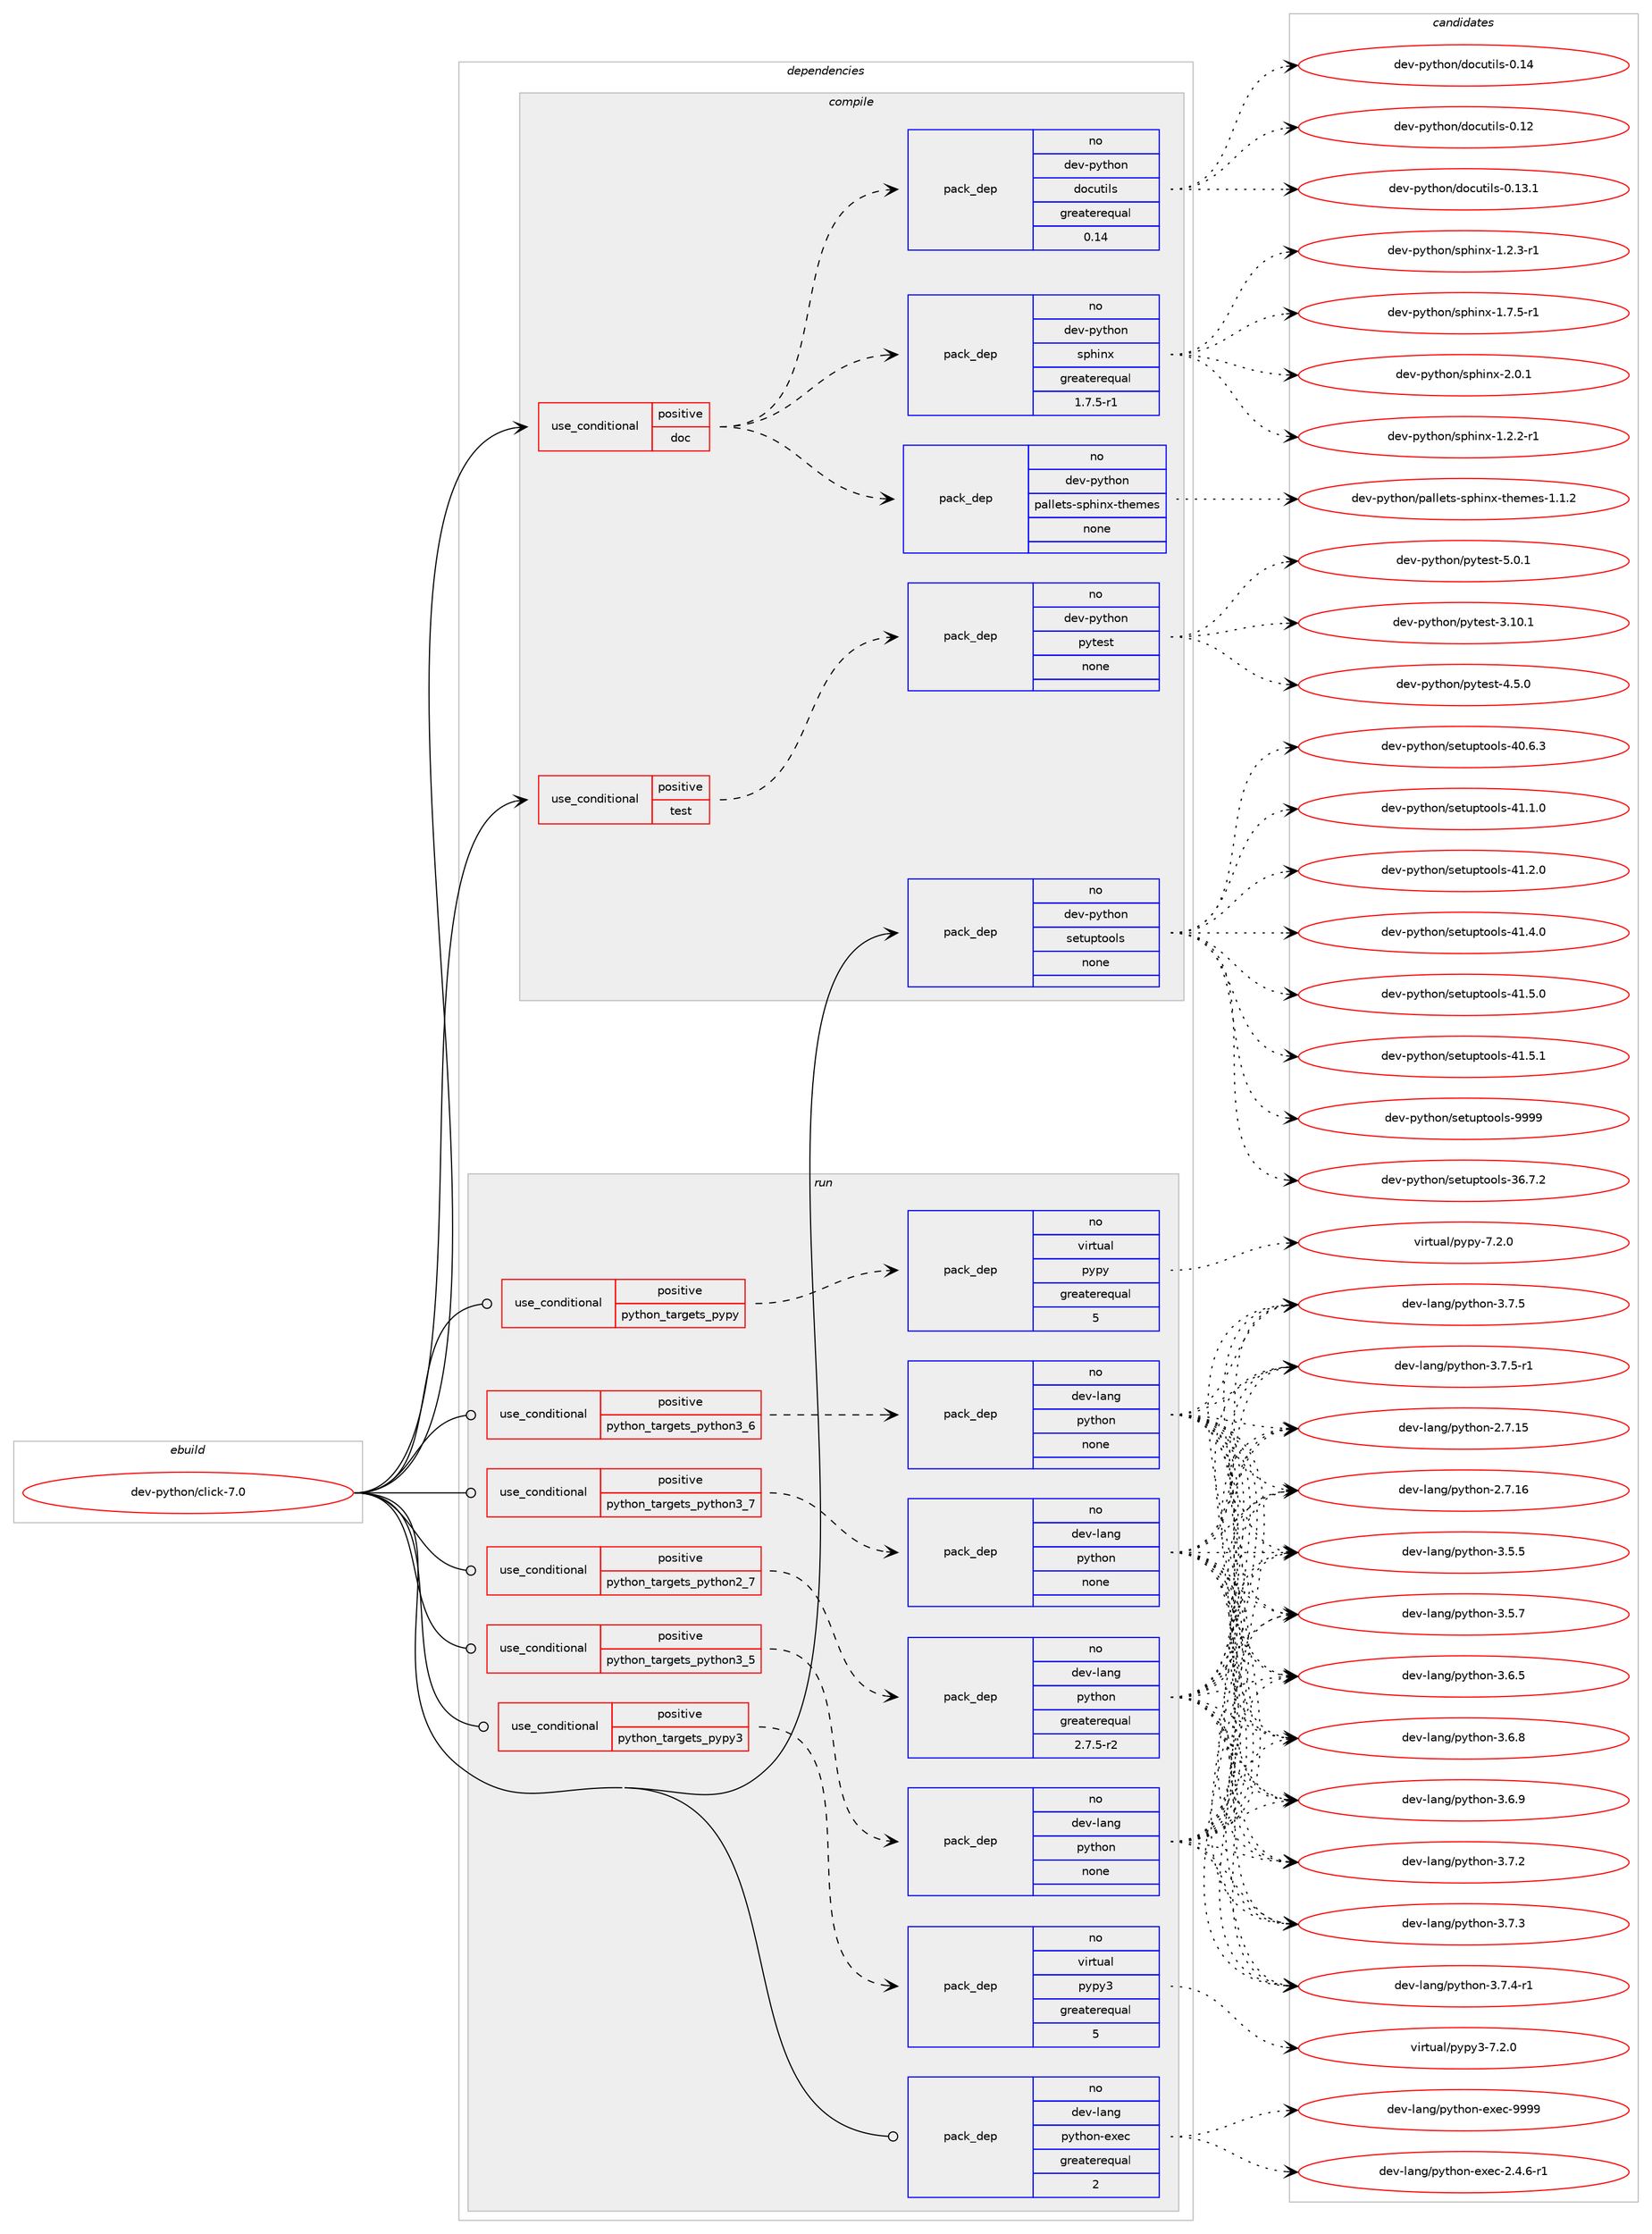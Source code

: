 digraph prolog {

# *************
# Graph options
# *************

newrank=true;
concentrate=true;
compound=true;
graph [rankdir=LR,fontname=Helvetica,fontsize=10,ranksep=1.5];#, ranksep=2.5, nodesep=0.2];
edge  [arrowhead=vee];
node  [fontname=Helvetica,fontsize=10];

# **********
# The ebuild
# **********

subgraph cluster_leftcol {
color=gray;
rank=same;
label=<<i>ebuild</i>>;
id [label="dev-python/click-7.0", color=red, width=4, href="../dev-python/click-7.0.svg"];
}

# ****************
# The dependencies
# ****************

subgraph cluster_midcol {
color=gray;
label=<<i>dependencies</i>>;
subgraph cluster_compile {
fillcolor="#eeeeee";
style=filled;
label=<<i>compile</i>>;
subgraph cond137593 {
dependency599109 [label=<<TABLE BORDER="0" CELLBORDER="1" CELLSPACING="0" CELLPADDING="4"><TR><TD ROWSPAN="3" CELLPADDING="10">use_conditional</TD></TR><TR><TD>positive</TD></TR><TR><TD>doc</TD></TR></TABLE>>, shape=none, color=red];
subgraph pack449737 {
dependency599110 [label=<<TABLE BORDER="0" CELLBORDER="1" CELLSPACING="0" CELLPADDING="4" WIDTH="220"><TR><TD ROWSPAN="6" CELLPADDING="30">pack_dep</TD></TR><TR><TD WIDTH="110">no</TD></TR><TR><TD>dev-python</TD></TR><TR><TD>docutils</TD></TR><TR><TD>greaterequal</TD></TR><TR><TD>0.14</TD></TR></TABLE>>, shape=none, color=blue];
}
dependency599109:e -> dependency599110:w [weight=20,style="dashed",arrowhead="vee"];
subgraph pack449738 {
dependency599111 [label=<<TABLE BORDER="0" CELLBORDER="1" CELLSPACING="0" CELLPADDING="4" WIDTH="220"><TR><TD ROWSPAN="6" CELLPADDING="30">pack_dep</TD></TR><TR><TD WIDTH="110">no</TD></TR><TR><TD>dev-python</TD></TR><TR><TD>pallets-sphinx-themes</TD></TR><TR><TD>none</TD></TR><TR><TD></TD></TR></TABLE>>, shape=none, color=blue];
}
dependency599109:e -> dependency599111:w [weight=20,style="dashed",arrowhead="vee"];
subgraph pack449739 {
dependency599112 [label=<<TABLE BORDER="0" CELLBORDER="1" CELLSPACING="0" CELLPADDING="4" WIDTH="220"><TR><TD ROWSPAN="6" CELLPADDING="30">pack_dep</TD></TR><TR><TD WIDTH="110">no</TD></TR><TR><TD>dev-python</TD></TR><TR><TD>sphinx</TD></TR><TR><TD>greaterequal</TD></TR><TR><TD>1.7.5-r1</TD></TR></TABLE>>, shape=none, color=blue];
}
dependency599109:e -> dependency599112:w [weight=20,style="dashed",arrowhead="vee"];
}
id:e -> dependency599109:w [weight=20,style="solid",arrowhead="vee"];
subgraph cond137594 {
dependency599113 [label=<<TABLE BORDER="0" CELLBORDER="1" CELLSPACING="0" CELLPADDING="4"><TR><TD ROWSPAN="3" CELLPADDING="10">use_conditional</TD></TR><TR><TD>positive</TD></TR><TR><TD>test</TD></TR></TABLE>>, shape=none, color=red];
subgraph pack449740 {
dependency599114 [label=<<TABLE BORDER="0" CELLBORDER="1" CELLSPACING="0" CELLPADDING="4" WIDTH="220"><TR><TD ROWSPAN="6" CELLPADDING="30">pack_dep</TD></TR><TR><TD WIDTH="110">no</TD></TR><TR><TD>dev-python</TD></TR><TR><TD>pytest</TD></TR><TR><TD>none</TD></TR><TR><TD></TD></TR></TABLE>>, shape=none, color=blue];
}
dependency599113:e -> dependency599114:w [weight=20,style="dashed",arrowhead="vee"];
}
id:e -> dependency599113:w [weight=20,style="solid",arrowhead="vee"];
subgraph pack449741 {
dependency599115 [label=<<TABLE BORDER="0" CELLBORDER="1" CELLSPACING="0" CELLPADDING="4" WIDTH="220"><TR><TD ROWSPAN="6" CELLPADDING="30">pack_dep</TD></TR><TR><TD WIDTH="110">no</TD></TR><TR><TD>dev-python</TD></TR><TR><TD>setuptools</TD></TR><TR><TD>none</TD></TR><TR><TD></TD></TR></TABLE>>, shape=none, color=blue];
}
id:e -> dependency599115:w [weight=20,style="solid",arrowhead="vee"];
}
subgraph cluster_compileandrun {
fillcolor="#eeeeee";
style=filled;
label=<<i>compile and run</i>>;
}
subgraph cluster_run {
fillcolor="#eeeeee";
style=filled;
label=<<i>run</i>>;
subgraph cond137595 {
dependency599116 [label=<<TABLE BORDER="0" CELLBORDER="1" CELLSPACING="0" CELLPADDING="4"><TR><TD ROWSPAN="3" CELLPADDING="10">use_conditional</TD></TR><TR><TD>positive</TD></TR><TR><TD>python_targets_pypy</TD></TR></TABLE>>, shape=none, color=red];
subgraph pack449742 {
dependency599117 [label=<<TABLE BORDER="0" CELLBORDER="1" CELLSPACING="0" CELLPADDING="4" WIDTH="220"><TR><TD ROWSPAN="6" CELLPADDING="30">pack_dep</TD></TR><TR><TD WIDTH="110">no</TD></TR><TR><TD>virtual</TD></TR><TR><TD>pypy</TD></TR><TR><TD>greaterequal</TD></TR><TR><TD>5</TD></TR></TABLE>>, shape=none, color=blue];
}
dependency599116:e -> dependency599117:w [weight=20,style="dashed",arrowhead="vee"];
}
id:e -> dependency599116:w [weight=20,style="solid",arrowhead="odot"];
subgraph cond137596 {
dependency599118 [label=<<TABLE BORDER="0" CELLBORDER="1" CELLSPACING="0" CELLPADDING="4"><TR><TD ROWSPAN="3" CELLPADDING="10">use_conditional</TD></TR><TR><TD>positive</TD></TR><TR><TD>python_targets_pypy3</TD></TR></TABLE>>, shape=none, color=red];
subgraph pack449743 {
dependency599119 [label=<<TABLE BORDER="0" CELLBORDER="1" CELLSPACING="0" CELLPADDING="4" WIDTH="220"><TR><TD ROWSPAN="6" CELLPADDING="30">pack_dep</TD></TR><TR><TD WIDTH="110">no</TD></TR><TR><TD>virtual</TD></TR><TR><TD>pypy3</TD></TR><TR><TD>greaterequal</TD></TR><TR><TD>5</TD></TR></TABLE>>, shape=none, color=blue];
}
dependency599118:e -> dependency599119:w [weight=20,style="dashed",arrowhead="vee"];
}
id:e -> dependency599118:w [weight=20,style="solid",arrowhead="odot"];
subgraph cond137597 {
dependency599120 [label=<<TABLE BORDER="0" CELLBORDER="1" CELLSPACING="0" CELLPADDING="4"><TR><TD ROWSPAN="3" CELLPADDING="10">use_conditional</TD></TR><TR><TD>positive</TD></TR><TR><TD>python_targets_python2_7</TD></TR></TABLE>>, shape=none, color=red];
subgraph pack449744 {
dependency599121 [label=<<TABLE BORDER="0" CELLBORDER="1" CELLSPACING="0" CELLPADDING="4" WIDTH="220"><TR><TD ROWSPAN="6" CELLPADDING="30">pack_dep</TD></TR><TR><TD WIDTH="110">no</TD></TR><TR><TD>dev-lang</TD></TR><TR><TD>python</TD></TR><TR><TD>greaterequal</TD></TR><TR><TD>2.7.5-r2</TD></TR></TABLE>>, shape=none, color=blue];
}
dependency599120:e -> dependency599121:w [weight=20,style="dashed",arrowhead="vee"];
}
id:e -> dependency599120:w [weight=20,style="solid",arrowhead="odot"];
subgraph cond137598 {
dependency599122 [label=<<TABLE BORDER="0" CELLBORDER="1" CELLSPACING="0" CELLPADDING="4"><TR><TD ROWSPAN="3" CELLPADDING="10">use_conditional</TD></TR><TR><TD>positive</TD></TR><TR><TD>python_targets_python3_5</TD></TR></TABLE>>, shape=none, color=red];
subgraph pack449745 {
dependency599123 [label=<<TABLE BORDER="0" CELLBORDER="1" CELLSPACING="0" CELLPADDING="4" WIDTH="220"><TR><TD ROWSPAN="6" CELLPADDING="30">pack_dep</TD></TR><TR><TD WIDTH="110">no</TD></TR><TR><TD>dev-lang</TD></TR><TR><TD>python</TD></TR><TR><TD>none</TD></TR><TR><TD></TD></TR></TABLE>>, shape=none, color=blue];
}
dependency599122:e -> dependency599123:w [weight=20,style="dashed",arrowhead="vee"];
}
id:e -> dependency599122:w [weight=20,style="solid",arrowhead="odot"];
subgraph cond137599 {
dependency599124 [label=<<TABLE BORDER="0" CELLBORDER="1" CELLSPACING="0" CELLPADDING="4"><TR><TD ROWSPAN="3" CELLPADDING="10">use_conditional</TD></TR><TR><TD>positive</TD></TR><TR><TD>python_targets_python3_6</TD></TR></TABLE>>, shape=none, color=red];
subgraph pack449746 {
dependency599125 [label=<<TABLE BORDER="0" CELLBORDER="1" CELLSPACING="0" CELLPADDING="4" WIDTH="220"><TR><TD ROWSPAN="6" CELLPADDING="30">pack_dep</TD></TR><TR><TD WIDTH="110">no</TD></TR><TR><TD>dev-lang</TD></TR><TR><TD>python</TD></TR><TR><TD>none</TD></TR><TR><TD></TD></TR></TABLE>>, shape=none, color=blue];
}
dependency599124:e -> dependency599125:w [weight=20,style="dashed",arrowhead="vee"];
}
id:e -> dependency599124:w [weight=20,style="solid",arrowhead="odot"];
subgraph cond137600 {
dependency599126 [label=<<TABLE BORDER="0" CELLBORDER="1" CELLSPACING="0" CELLPADDING="4"><TR><TD ROWSPAN="3" CELLPADDING="10">use_conditional</TD></TR><TR><TD>positive</TD></TR><TR><TD>python_targets_python3_7</TD></TR></TABLE>>, shape=none, color=red];
subgraph pack449747 {
dependency599127 [label=<<TABLE BORDER="0" CELLBORDER="1" CELLSPACING="0" CELLPADDING="4" WIDTH="220"><TR><TD ROWSPAN="6" CELLPADDING="30">pack_dep</TD></TR><TR><TD WIDTH="110">no</TD></TR><TR><TD>dev-lang</TD></TR><TR><TD>python</TD></TR><TR><TD>none</TD></TR><TR><TD></TD></TR></TABLE>>, shape=none, color=blue];
}
dependency599126:e -> dependency599127:w [weight=20,style="dashed",arrowhead="vee"];
}
id:e -> dependency599126:w [weight=20,style="solid",arrowhead="odot"];
subgraph pack449748 {
dependency599128 [label=<<TABLE BORDER="0" CELLBORDER="1" CELLSPACING="0" CELLPADDING="4" WIDTH="220"><TR><TD ROWSPAN="6" CELLPADDING="30">pack_dep</TD></TR><TR><TD WIDTH="110">no</TD></TR><TR><TD>dev-lang</TD></TR><TR><TD>python-exec</TD></TR><TR><TD>greaterequal</TD></TR><TR><TD>2</TD></TR></TABLE>>, shape=none, color=blue];
}
id:e -> dependency599128:w [weight=20,style="solid",arrowhead="odot"];
}
}

# **************
# The candidates
# **************

subgraph cluster_choices {
rank=same;
color=gray;
label=<<i>candidates</i>>;

subgraph choice449737 {
color=black;
nodesep=1;
choice1001011184511212111610411111047100111991171161051081154548464950 [label="dev-python/docutils-0.12", color=red, width=4,href="../dev-python/docutils-0.12.svg"];
choice10010111845112121116104111110471001119911711610510811545484649514649 [label="dev-python/docutils-0.13.1", color=red, width=4,href="../dev-python/docutils-0.13.1.svg"];
choice1001011184511212111610411111047100111991171161051081154548464952 [label="dev-python/docutils-0.14", color=red, width=4,href="../dev-python/docutils-0.14.svg"];
dependency599110:e -> choice1001011184511212111610411111047100111991171161051081154548464950:w [style=dotted,weight="100"];
dependency599110:e -> choice10010111845112121116104111110471001119911711610510811545484649514649:w [style=dotted,weight="100"];
dependency599110:e -> choice1001011184511212111610411111047100111991171161051081154548464952:w [style=dotted,weight="100"];
}
subgraph choice449738 {
color=black;
nodesep=1;
choice1001011184511212111610411111047112971081081011161154511511210410511012045116104101109101115454946494650 [label="dev-python/pallets-sphinx-themes-1.1.2", color=red, width=4,href="../dev-python/pallets-sphinx-themes-1.1.2.svg"];
dependency599111:e -> choice1001011184511212111610411111047112971081081011161154511511210410511012045116104101109101115454946494650:w [style=dotted,weight="100"];
}
subgraph choice449739 {
color=black;
nodesep=1;
choice10010111845112121116104111110471151121041051101204549465046504511449 [label="dev-python/sphinx-1.2.2-r1", color=red, width=4,href="../dev-python/sphinx-1.2.2-r1.svg"];
choice10010111845112121116104111110471151121041051101204549465046514511449 [label="dev-python/sphinx-1.2.3-r1", color=red, width=4,href="../dev-python/sphinx-1.2.3-r1.svg"];
choice10010111845112121116104111110471151121041051101204549465546534511449 [label="dev-python/sphinx-1.7.5-r1", color=red, width=4,href="../dev-python/sphinx-1.7.5-r1.svg"];
choice1001011184511212111610411111047115112104105110120455046484649 [label="dev-python/sphinx-2.0.1", color=red, width=4,href="../dev-python/sphinx-2.0.1.svg"];
dependency599112:e -> choice10010111845112121116104111110471151121041051101204549465046504511449:w [style=dotted,weight="100"];
dependency599112:e -> choice10010111845112121116104111110471151121041051101204549465046514511449:w [style=dotted,weight="100"];
dependency599112:e -> choice10010111845112121116104111110471151121041051101204549465546534511449:w [style=dotted,weight="100"];
dependency599112:e -> choice1001011184511212111610411111047115112104105110120455046484649:w [style=dotted,weight="100"];
}
subgraph choice449740 {
color=black;
nodesep=1;
choice100101118451121211161041111104711212111610111511645514649484649 [label="dev-python/pytest-3.10.1", color=red, width=4,href="../dev-python/pytest-3.10.1.svg"];
choice1001011184511212111610411111047112121116101115116455246534648 [label="dev-python/pytest-4.5.0", color=red, width=4,href="../dev-python/pytest-4.5.0.svg"];
choice1001011184511212111610411111047112121116101115116455346484649 [label="dev-python/pytest-5.0.1", color=red, width=4,href="../dev-python/pytest-5.0.1.svg"];
dependency599114:e -> choice100101118451121211161041111104711212111610111511645514649484649:w [style=dotted,weight="100"];
dependency599114:e -> choice1001011184511212111610411111047112121116101115116455246534648:w [style=dotted,weight="100"];
dependency599114:e -> choice1001011184511212111610411111047112121116101115116455346484649:w [style=dotted,weight="100"];
}
subgraph choice449741 {
color=black;
nodesep=1;
choice100101118451121211161041111104711510111611711211611111110811545515446554650 [label="dev-python/setuptools-36.7.2", color=red, width=4,href="../dev-python/setuptools-36.7.2.svg"];
choice100101118451121211161041111104711510111611711211611111110811545524846544651 [label="dev-python/setuptools-40.6.3", color=red, width=4,href="../dev-python/setuptools-40.6.3.svg"];
choice100101118451121211161041111104711510111611711211611111110811545524946494648 [label="dev-python/setuptools-41.1.0", color=red, width=4,href="../dev-python/setuptools-41.1.0.svg"];
choice100101118451121211161041111104711510111611711211611111110811545524946504648 [label="dev-python/setuptools-41.2.0", color=red, width=4,href="../dev-python/setuptools-41.2.0.svg"];
choice100101118451121211161041111104711510111611711211611111110811545524946524648 [label="dev-python/setuptools-41.4.0", color=red, width=4,href="../dev-python/setuptools-41.4.0.svg"];
choice100101118451121211161041111104711510111611711211611111110811545524946534648 [label="dev-python/setuptools-41.5.0", color=red, width=4,href="../dev-python/setuptools-41.5.0.svg"];
choice100101118451121211161041111104711510111611711211611111110811545524946534649 [label="dev-python/setuptools-41.5.1", color=red, width=4,href="../dev-python/setuptools-41.5.1.svg"];
choice10010111845112121116104111110471151011161171121161111111081154557575757 [label="dev-python/setuptools-9999", color=red, width=4,href="../dev-python/setuptools-9999.svg"];
dependency599115:e -> choice100101118451121211161041111104711510111611711211611111110811545515446554650:w [style=dotted,weight="100"];
dependency599115:e -> choice100101118451121211161041111104711510111611711211611111110811545524846544651:w [style=dotted,weight="100"];
dependency599115:e -> choice100101118451121211161041111104711510111611711211611111110811545524946494648:w [style=dotted,weight="100"];
dependency599115:e -> choice100101118451121211161041111104711510111611711211611111110811545524946504648:w [style=dotted,weight="100"];
dependency599115:e -> choice100101118451121211161041111104711510111611711211611111110811545524946524648:w [style=dotted,weight="100"];
dependency599115:e -> choice100101118451121211161041111104711510111611711211611111110811545524946534648:w [style=dotted,weight="100"];
dependency599115:e -> choice100101118451121211161041111104711510111611711211611111110811545524946534649:w [style=dotted,weight="100"];
dependency599115:e -> choice10010111845112121116104111110471151011161171121161111111081154557575757:w [style=dotted,weight="100"];
}
subgraph choice449742 {
color=black;
nodesep=1;
choice1181051141161179710847112121112121455546504648 [label="virtual/pypy-7.2.0", color=red, width=4,href="../virtual/pypy-7.2.0.svg"];
dependency599117:e -> choice1181051141161179710847112121112121455546504648:w [style=dotted,weight="100"];
}
subgraph choice449743 {
color=black;
nodesep=1;
choice118105114116117971084711212111212151455546504648 [label="virtual/pypy3-7.2.0", color=red, width=4,href="../virtual/pypy3-7.2.0.svg"];
dependency599119:e -> choice118105114116117971084711212111212151455546504648:w [style=dotted,weight="100"];
}
subgraph choice449744 {
color=black;
nodesep=1;
choice10010111845108971101034711212111610411111045504655464953 [label="dev-lang/python-2.7.15", color=red, width=4,href="../dev-lang/python-2.7.15.svg"];
choice10010111845108971101034711212111610411111045504655464954 [label="dev-lang/python-2.7.16", color=red, width=4,href="../dev-lang/python-2.7.16.svg"];
choice100101118451089711010347112121116104111110455146534653 [label="dev-lang/python-3.5.5", color=red, width=4,href="../dev-lang/python-3.5.5.svg"];
choice100101118451089711010347112121116104111110455146534655 [label="dev-lang/python-3.5.7", color=red, width=4,href="../dev-lang/python-3.5.7.svg"];
choice100101118451089711010347112121116104111110455146544653 [label="dev-lang/python-3.6.5", color=red, width=4,href="../dev-lang/python-3.6.5.svg"];
choice100101118451089711010347112121116104111110455146544656 [label="dev-lang/python-3.6.8", color=red, width=4,href="../dev-lang/python-3.6.8.svg"];
choice100101118451089711010347112121116104111110455146544657 [label="dev-lang/python-3.6.9", color=red, width=4,href="../dev-lang/python-3.6.9.svg"];
choice100101118451089711010347112121116104111110455146554650 [label="dev-lang/python-3.7.2", color=red, width=4,href="../dev-lang/python-3.7.2.svg"];
choice100101118451089711010347112121116104111110455146554651 [label="dev-lang/python-3.7.3", color=red, width=4,href="../dev-lang/python-3.7.3.svg"];
choice1001011184510897110103471121211161041111104551465546524511449 [label="dev-lang/python-3.7.4-r1", color=red, width=4,href="../dev-lang/python-3.7.4-r1.svg"];
choice100101118451089711010347112121116104111110455146554653 [label="dev-lang/python-3.7.5", color=red, width=4,href="../dev-lang/python-3.7.5.svg"];
choice1001011184510897110103471121211161041111104551465546534511449 [label="dev-lang/python-3.7.5-r1", color=red, width=4,href="../dev-lang/python-3.7.5-r1.svg"];
dependency599121:e -> choice10010111845108971101034711212111610411111045504655464953:w [style=dotted,weight="100"];
dependency599121:e -> choice10010111845108971101034711212111610411111045504655464954:w [style=dotted,weight="100"];
dependency599121:e -> choice100101118451089711010347112121116104111110455146534653:w [style=dotted,weight="100"];
dependency599121:e -> choice100101118451089711010347112121116104111110455146534655:w [style=dotted,weight="100"];
dependency599121:e -> choice100101118451089711010347112121116104111110455146544653:w [style=dotted,weight="100"];
dependency599121:e -> choice100101118451089711010347112121116104111110455146544656:w [style=dotted,weight="100"];
dependency599121:e -> choice100101118451089711010347112121116104111110455146544657:w [style=dotted,weight="100"];
dependency599121:e -> choice100101118451089711010347112121116104111110455146554650:w [style=dotted,weight="100"];
dependency599121:e -> choice100101118451089711010347112121116104111110455146554651:w [style=dotted,weight="100"];
dependency599121:e -> choice1001011184510897110103471121211161041111104551465546524511449:w [style=dotted,weight="100"];
dependency599121:e -> choice100101118451089711010347112121116104111110455146554653:w [style=dotted,weight="100"];
dependency599121:e -> choice1001011184510897110103471121211161041111104551465546534511449:w [style=dotted,weight="100"];
}
subgraph choice449745 {
color=black;
nodesep=1;
choice10010111845108971101034711212111610411111045504655464953 [label="dev-lang/python-2.7.15", color=red, width=4,href="../dev-lang/python-2.7.15.svg"];
choice10010111845108971101034711212111610411111045504655464954 [label="dev-lang/python-2.7.16", color=red, width=4,href="../dev-lang/python-2.7.16.svg"];
choice100101118451089711010347112121116104111110455146534653 [label="dev-lang/python-3.5.5", color=red, width=4,href="../dev-lang/python-3.5.5.svg"];
choice100101118451089711010347112121116104111110455146534655 [label="dev-lang/python-3.5.7", color=red, width=4,href="../dev-lang/python-3.5.7.svg"];
choice100101118451089711010347112121116104111110455146544653 [label="dev-lang/python-3.6.5", color=red, width=4,href="../dev-lang/python-3.6.5.svg"];
choice100101118451089711010347112121116104111110455146544656 [label="dev-lang/python-3.6.8", color=red, width=4,href="../dev-lang/python-3.6.8.svg"];
choice100101118451089711010347112121116104111110455146544657 [label="dev-lang/python-3.6.9", color=red, width=4,href="../dev-lang/python-3.6.9.svg"];
choice100101118451089711010347112121116104111110455146554650 [label="dev-lang/python-3.7.2", color=red, width=4,href="../dev-lang/python-3.7.2.svg"];
choice100101118451089711010347112121116104111110455146554651 [label="dev-lang/python-3.7.3", color=red, width=4,href="../dev-lang/python-3.7.3.svg"];
choice1001011184510897110103471121211161041111104551465546524511449 [label="dev-lang/python-3.7.4-r1", color=red, width=4,href="../dev-lang/python-3.7.4-r1.svg"];
choice100101118451089711010347112121116104111110455146554653 [label="dev-lang/python-3.7.5", color=red, width=4,href="../dev-lang/python-3.7.5.svg"];
choice1001011184510897110103471121211161041111104551465546534511449 [label="dev-lang/python-3.7.5-r1", color=red, width=4,href="../dev-lang/python-3.7.5-r1.svg"];
dependency599123:e -> choice10010111845108971101034711212111610411111045504655464953:w [style=dotted,weight="100"];
dependency599123:e -> choice10010111845108971101034711212111610411111045504655464954:w [style=dotted,weight="100"];
dependency599123:e -> choice100101118451089711010347112121116104111110455146534653:w [style=dotted,weight="100"];
dependency599123:e -> choice100101118451089711010347112121116104111110455146534655:w [style=dotted,weight="100"];
dependency599123:e -> choice100101118451089711010347112121116104111110455146544653:w [style=dotted,weight="100"];
dependency599123:e -> choice100101118451089711010347112121116104111110455146544656:w [style=dotted,weight="100"];
dependency599123:e -> choice100101118451089711010347112121116104111110455146544657:w [style=dotted,weight="100"];
dependency599123:e -> choice100101118451089711010347112121116104111110455146554650:w [style=dotted,weight="100"];
dependency599123:e -> choice100101118451089711010347112121116104111110455146554651:w [style=dotted,weight="100"];
dependency599123:e -> choice1001011184510897110103471121211161041111104551465546524511449:w [style=dotted,weight="100"];
dependency599123:e -> choice100101118451089711010347112121116104111110455146554653:w [style=dotted,weight="100"];
dependency599123:e -> choice1001011184510897110103471121211161041111104551465546534511449:w [style=dotted,weight="100"];
}
subgraph choice449746 {
color=black;
nodesep=1;
choice10010111845108971101034711212111610411111045504655464953 [label="dev-lang/python-2.7.15", color=red, width=4,href="../dev-lang/python-2.7.15.svg"];
choice10010111845108971101034711212111610411111045504655464954 [label="dev-lang/python-2.7.16", color=red, width=4,href="../dev-lang/python-2.7.16.svg"];
choice100101118451089711010347112121116104111110455146534653 [label="dev-lang/python-3.5.5", color=red, width=4,href="../dev-lang/python-3.5.5.svg"];
choice100101118451089711010347112121116104111110455146534655 [label="dev-lang/python-3.5.7", color=red, width=4,href="../dev-lang/python-3.5.7.svg"];
choice100101118451089711010347112121116104111110455146544653 [label="dev-lang/python-3.6.5", color=red, width=4,href="../dev-lang/python-3.6.5.svg"];
choice100101118451089711010347112121116104111110455146544656 [label="dev-lang/python-3.6.8", color=red, width=4,href="../dev-lang/python-3.6.8.svg"];
choice100101118451089711010347112121116104111110455146544657 [label="dev-lang/python-3.6.9", color=red, width=4,href="../dev-lang/python-3.6.9.svg"];
choice100101118451089711010347112121116104111110455146554650 [label="dev-lang/python-3.7.2", color=red, width=4,href="../dev-lang/python-3.7.2.svg"];
choice100101118451089711010347112121116104111110455146554651 [label="dev-lang/python-3.7.3", color=red, width=4,href="../dev-lang/python-3.7.3.svg"];
choice1001011184510897110103471121211161041111104551465546524511449 [label="dev-lang/python-3.7.4-r1", color=red, width=4,href="../dev-lang/python-3.7.4-r1.svg"];
choice100101118451089711010347112121116104111110455146554653 [label="dev-lang/python-3.7.5", color=red, width=4,href="../dev-lang/python-3.7.5.svg"];
choice1001011184510897110103471121211161041111104551465546534511449 [label="dev-lang/python-3.7.5-r1", color=red, width=4,href="../dev-lang/python-3.7.5-r1.svg"];
dependency599125:e -> choice10010111845108971101034711212111610411111045504655464953:w [style=dotted,weight="100"];
dependency599125:e -> choice10010111845108971101034711212111610411111045504655464954:w [style=dotted,weight="100"];
dependency599125:e -> choice100101118451089711010347112121116104111110455146534653:w [style=dotted,weight="100"];
dependency599125:e -> choice100101118451089711010347112121116104111110455146534655:w [style=dotted,weight="100"];
dependency599125:e -> choice100101118451089711010347112121116104111110455146544653:w [style=dotted,weight="100"];
dependency599125:e -> choice100101118451089711010347112121116104111110455146544656:w [style=dotted,weight="100"];
dependency599125:e -> choice100101118451089711010347112121116104111110455146544657:w [style=dotted,weight="100"];
dependency599125:e -> choice100101118451089711010347112121116104111110455146554650:w [style=dotted,weight="100"];
dependency599125:e -> choice100101118451089711010347112121116104111110455146554651:w [style=dotted,weight="100"];
dependency599125:e -> choice1001011184510897110103471121211161041111104551465546524511449:w [style=dotted,weight="100"];
dependency599125:e -> choice100101118451089711010347112121116104111110455146554653:w [style=dotted,weight="100"];
dependency599125:e -> choice1001011184510897110103471121211161041111104551465546534511449:w [style=dotted,weight="100"];
}
subgraph choice449747 {
color=black;
nodesep=1;
choice10010111845108971101034711212111610411111045504655464953 [label="dev-lang/python-2.7.15", color=red, width=4,href="../dev-lang/python-2.7.15.svg"];
choice10010111845108971101034711212111610411111045504655464954 [label="dev-lang/python-2.7.16", color=red, width=4,href="../dev-lang/python-2.7.16.svg"];
choice100101118451089711010347112121116104111110455146534653 [label="dev-lang/python-3.5.5", color=red, width=4,href="../dev-lang/python-3.5.5.svg"];
choice100101118451089711010347112121116104111110455146534655 [label="dev-lang/python-3.5.7", color=red, width=4,href="../dev-lang/python-3.5.7.svg"];
choice100101118451089711010347112121116104111110455146544653 [label="dev-lang/python-3.6.5", color=red, width=4,href="../dev-lang/python-3.6.5.svg"];
choice100101118451089711010347112121116104111110455146544656 [label="dev-lang/python-3.6.8", color=red, width=4,href="../dev-lang/python-3.6.8.svg"];
choice100101118451089711010347112121116104111110455146544657 [label="dev-lang/python-3.6.9", color=red, width=4,href="../dev-lang/python-3.6.9.svg"];
choice100101118451089711010347112121116104111110455146554650 [label="dev-lang/python-3.7.2", color=red, width=4,href="../dev-lang/python-3.7.2.svg"];
choice100101118451089711010347112121116104111110455146554651 [label="dev-lang/python-3.7.3", color=red, width=4,href="../dev-lang/python-3.7.3.svg"];
choice1001011184510897110103471121211161041111104551465546524511449 [label="dev-lang/python-3.7.4-r1", color=red, width=4,href="../dev-lang/python-3.7.4-r1.svg"];
choice100101118451089711010347112121116104111110455146554653 [label="dev-lang/python-3.7.5", color=red, width=4,href="../dev-lang/python-3.7.5.svg"];
choice1001011184510897110103471121211161041111104551465546534511449 [label="dev-lang/python-3.7.5-r1", color=red, width=4,href="../dev-lang/python-3.7.5-r1.svg"];
dependency599127:e -> choice10010111845108971101034711212111610411111045504655464953:w [style=dotted,weight="100"];
dependency599127:e -> choice10010111845108971101034711212111610411111045504655464954:w [style=dotted,weight="100"];
dependency599127:e -> choice100101118451089711010347112121116104111110455146534653:w [style=dotted,weight="100"];
dependency599127:e -> choice100101118451089711010347112121116104111110455146534655:w [style=dotted,weight="100"];
dependency599127:e -> choice100101118451089711010347112121116104111110455146544653:w [style=dotted,weight="100"];
dependency599127:e -> choice100101118451089711010347112121116104111110455146544656:w [style=dotted,weight="100"];
dependency599127:e -> choice100101118451089711010347112121116104111110455146544657:w [style=dotted,weight="100"];
dependency599127:e -> choice100101118451089711010347112121116104111110455146554650:w [style=dotted,weight="100"];
dependency599127:e -> choice100101118451089711010347112121116104111110455146554651:w [style=dotted,weight="100"];
dependency599127:e -> choice1001011184510897110103471121211161041111104551465546524511449:w [style=dotted,weight="100"];
dependency599127:e -> choice100101118451089711010347112121116104111110455146554653:w [style=dotted,weight="100"];
dependency599127:e -> choice1001011184510897110103471121211161041111104551465546534511449:w [style=dotted,weight="100"];
}
subgraph choice449748 {
color=black;
nodesep=1;
choice10010111845108971101034711212111610411111045101120101994550465246544511449 [label="dev-lang/python-exec-2.4.6-r1", color=red, width=4,href="../dev-lang/python-exec-2.4.6-r1.svg"];
choice10010111845108971101034711212111610411111045101120101994557575757 [label="dev-lang/python-exec-9999", color=red, width=4,href="../dev-lang/python-exec-9999.svg"];
dependency599128:e -> choice10010111845108971101034711212111610411111045101120101994550465246544511449:w [style=dotted,weight="100"];
dependency599128:e -> choice10010111845108971101034711212111610411111045101120101994557575757:w [style=dotted,weight="100"];
}
}

}
